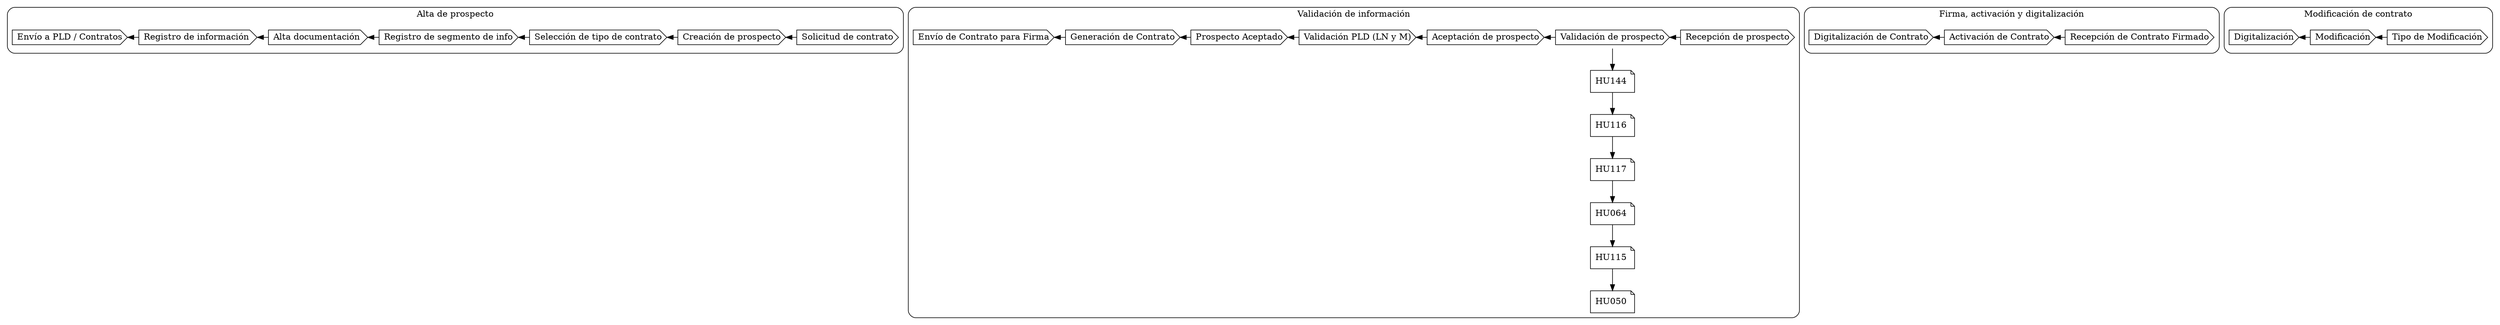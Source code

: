 // US Process model relationships
digraph G {
	graph [rankdir=TB]
	subgraph "cluster_Alta de prospecto" {
		label="Alta de prospecto" rankdir=TB style=rounded
		"Alta de prospecto_PROC_0" [label="Solicitud de contrato" shape=cds]
		"Alta de prospecto_PROC_1" [label="Creación de prospecto" shape=cds]
		"Alta de prospecto_PROC_0" -> "Alta de prospecto_PROC_1" [constraint=false]
		"Alta de prospecto_PROC_2" [label="Selección de tipo de contrato" shape=cds]
		"Alta de prospecto_PROC_1" -> "Alta de prospecto_PROC_2" [constraint=false]
		"Alta de prospecto_PROC_3" [label="Registro de segmento de info" shape=cds]
		"Alta de prospecto_PROC_2" -> "Alta de prospecto_PROC_3" [constraint=false]
		"Alta de prospecto_PROC_4" [label="Alta documentación " shape=cds]
		"Alta de prospecto_PROC_3" -> "Alta de prospecto_PROC_4" [constraint=false]
		"Alta de prospecto_PROC_5" [label="Registro de información " shape=cds]
		"Alta de prospecto_PROC_4" -> "Alta de prospecto_PROC_5" [constraint=false]
		"Alta de prospecto_PROC_6" [label="Envío a PLD / Contratos" shape=cds]
		"Alta de prospecto_PROC_5" -> "Alta de prospecto_PROC_6" [constraint=false]
	}
	subgraph "cluster_Validación de información" {
		label="Validación de información" rankdir=TB style=rounded
		"Validación de información_PROC_0" [label="Recepción de prospecto" shape=cds]
		"Validación de información_PROC_1" [label="Validación de prospecto" shape=cds]
		"HU144 " [label="HU144 " shape=note]
		"HU116 " [label="HU116 " shape=note]
		"HU144 " -> "HU116 " [constraint=true]
		"HU117 " [label="HU117 " shape=note]
		"HU116 " -> "HU117 " [constraint=true]
		"HU064 " [label="HU064 " shape=note]
		"HU117 " -> "HU064 " [constraint=true]
		"HU115 " [label="HU115 " shape=note]
		"HU064 " -> "HU115 " [constraint=true]
		"HU050 " [label="HU050 " shape=note]
		"HU115 " -> "HU050 " [constraint=true]
		"Validación de información_PROC_1" -> "HU144 " [constraint=true]
		"Validación de información_PROC_0" -> "Validación de información_PROC_1" [constraint=false]
		"Validación de información_PROC_2" [label="Aceptación de prospecto" shape=cds]
		"Validación de información_PROC_1" -> "Validación de información_PROC_2" [constraint=false]
		"Validación de información_PROC_3" [label="Validación PLD (LN y M)" shape=cds]
		"Validación de información_PROC_2" -> "Validación de información_PROC_3" [constraint=false]
		"Validación de información_PROC_4" [label="Prospecto Aceptado" shape=cds]
		"Validación de información_PROC_3" -> "Validación de información_PROC_4" [constraint=false]
		"Validación de información_PROC_5" [label="Generación de Contrato" shape=cds]
		"Validación de información_PROC_4" -> "Validación de información_PROC_5" [constraint=false]
		"Validación de información_PROC_6" [label="Envío de Contrato para Firma" shape=cds]
		"Validación de información_PROC_5" -> "Validación de información_PROC_6" [constraint=false]
	}
	subgraph "cluster_Firma, activación y digitalización" {
		label="Firma, activación y digitalización" rankdir=TB style=rounded
		"Firma, activación y digitalización_PROC_0" [label="Recepción de Contrato Firmado" shape=cds]
		"Firma, activación y digitalización_PROC_1" [label="Activación de Contrato" shape=cds]
		"Firma, activación y digitalización_PROC_0" -> "Firma, activación y digitalización_PROC_1" [constraint=false]
		"Firma, activación y digitalización_PROC_2" [label="Digitalización de Contrato" shape=cds]
		"Firma, activación y digitalización_PROC_1" -> "Firma, activación y digitalización_PROC_2" [constraint=false]
	}
	subgraph "cluster_Modificación de contrato" {
		label="Modificación de contrato" rankdir=TB style=rounded
		"Modificación de contrato_PROC_0" [label="Tipo de Modificación" shape=cds]
		"Modificación de contrato_PROC_1" [label="Modificación" shape=cds]
		"Modificación de contrato_PROC_0" -> "Modificación de contrato_PROC_1" [constraint=false]
		"Modificación de contrato_PROC_2" [label="Digitalización" shape=cds]
		"Modificación de contrato_PROC_1" -> "Modificación de contrato_PROC_2" [constraint=false]
	}
}
